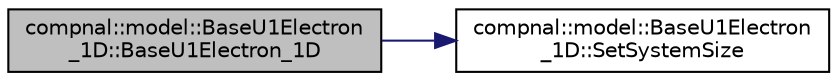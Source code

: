 digraph "compnal::model::BaseU1Electron_1D::BaseU1Electron_1D"
{
 // INTERACTIVE_SVG=YES
 // LATEX_PDF_SIZE
  edge [fontname="Helvetica",fontsize="10",labelfontname="Helvetica",labelfontsize="10"];
  node [fontname="Helvetica",fontsize="10",shape=record];
  rankdir="LR";
  Node1 [label="compnal::model::BaseU1Electron\l_1D::BaseU1Electron_1D",height=0.2,width=0.4,color="black", fillcolor="grey75", style="filled", fontcolor="black",tooltip="Constructor of BaseU1Electron_1D class."];
  Node1 -> Node2 [color="midnightblue",fontsize="10",style="solid",fontname="Helvetica"];
  Node2 [label="compnal::model::BaseU1Electron\l_1D::SetSystemSize",height=0.2,width=0.4,color="black", fillcolor="white", style="filled",URL="$d8/dc0/classcompnal_1_1model_1_1_base_u1_electron__1_d.html#a4d218a9889fb9fac1f10d592e9c6524b",tooltip="Set system size."];
}
